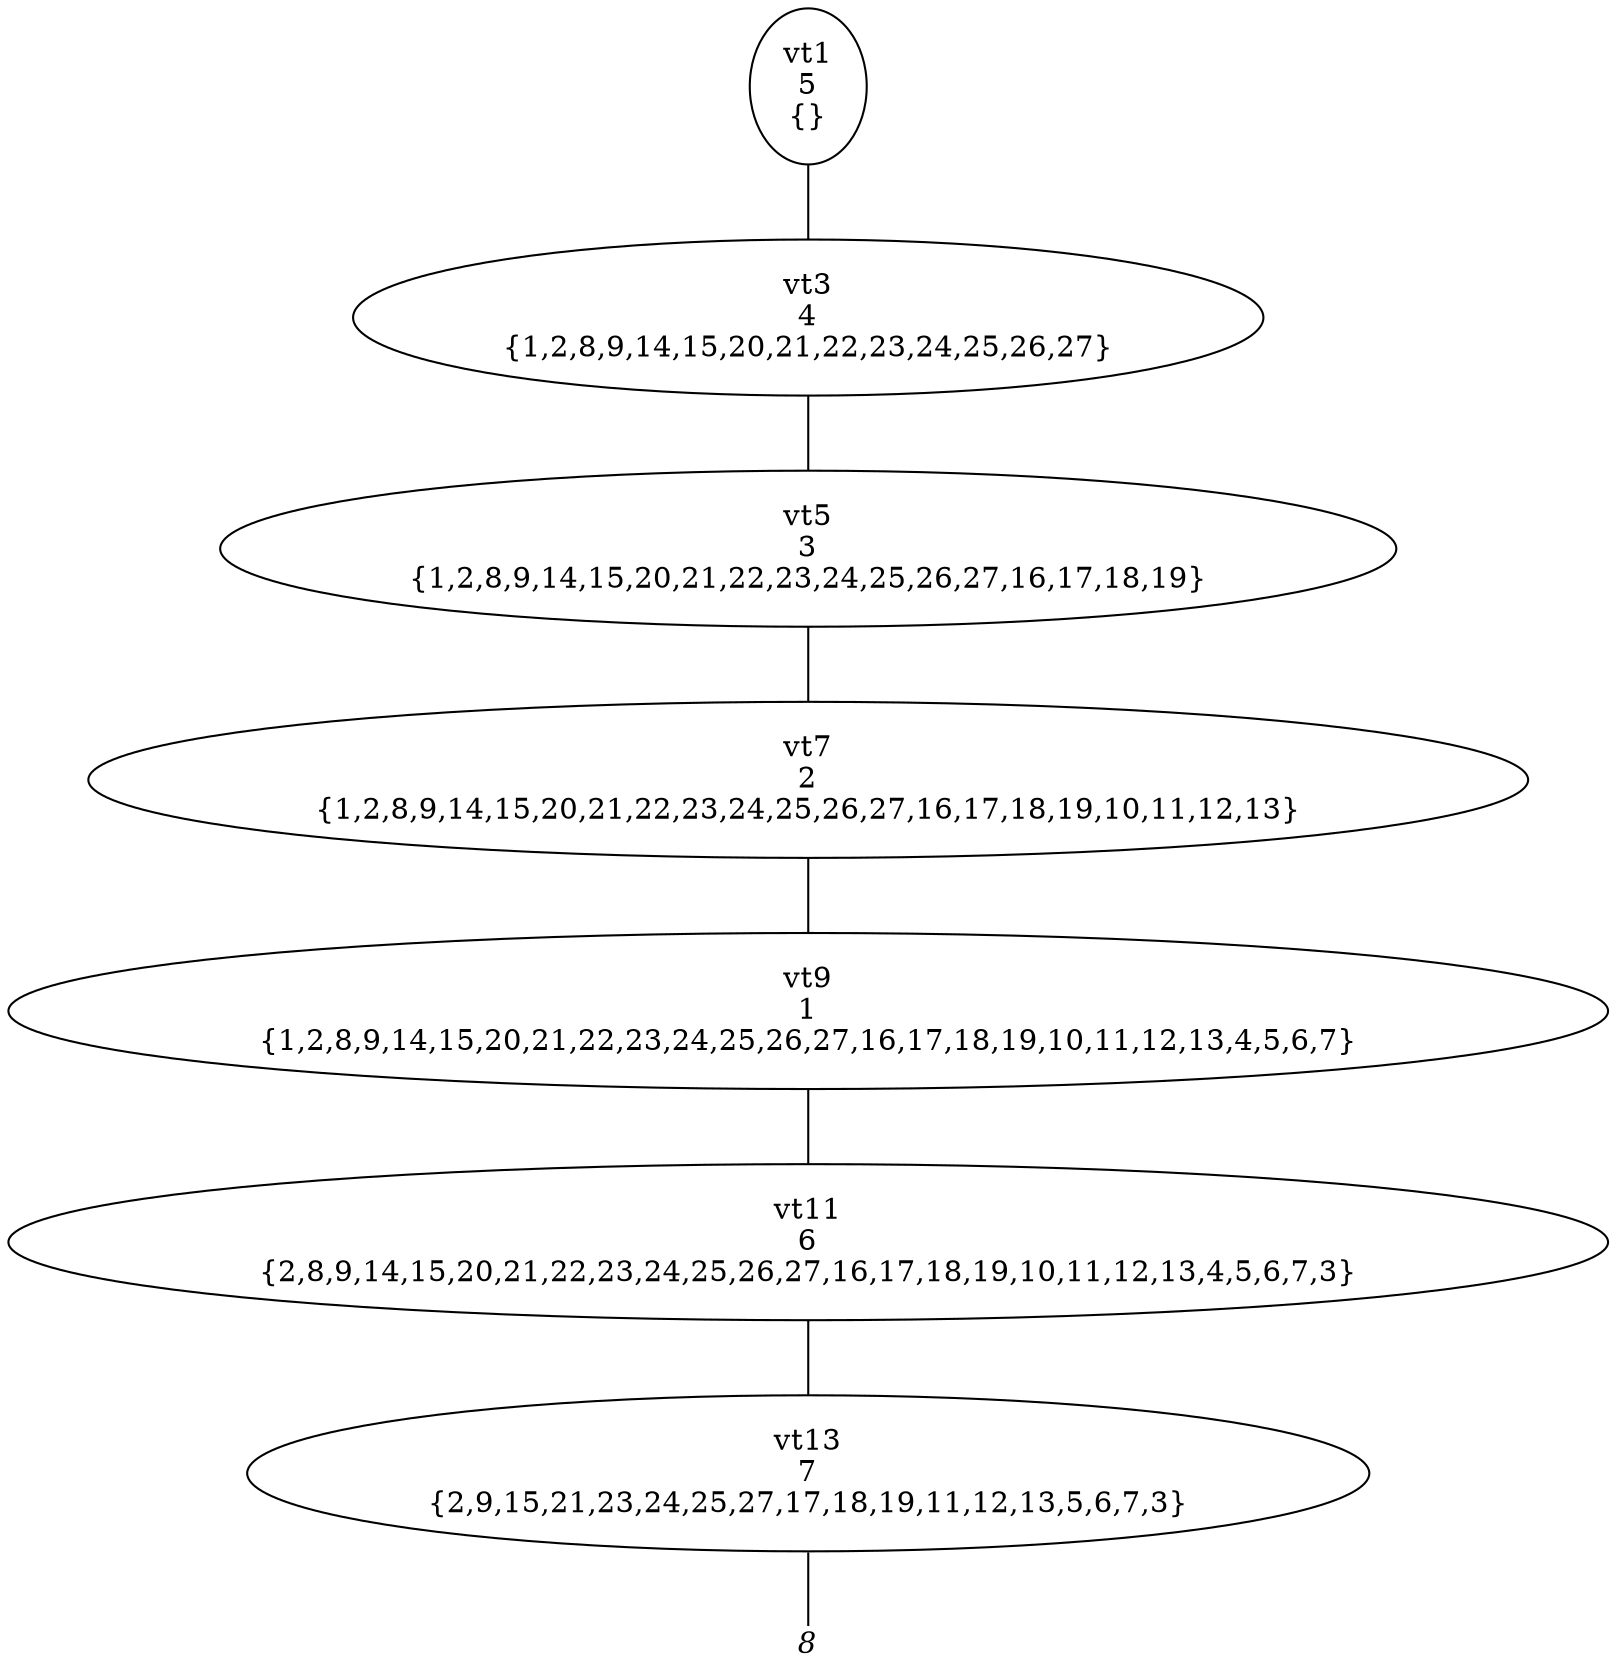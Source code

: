 
digraph vtree {

overlap=false

n1 [label="vt1
5
{}",shape="ellipse"]; 
n3 [label="vt3
4
{1,2,8,9,14,15,20,21,22,23,24,25,26,27}",shape="ellipse"]; 
n5 [label="vt5
3
{1,2,8,9,14,15,20,21,22,23,24,25,26,27,16,17,18,19}",shape="ellipse"]; 
n7 [label="vt7
2
{1,2,8,9,14,15,20,21,22,23,24,25,26,27,16,17,18,19,10,11,12,13}",shape="ellipse"]; 
n9 [label="vt9
1
{1,2,8,9,14,15,20,21,22,23,24,25,26,27,16,17,18,19,10,11,12,13,4,5,6,7}",shape="ellipse"]; 
n11 [label="vt11
6
{2,8,9,14,15,20,21,22,23,24,25,26,27,16,17,18,19,10,11,12,13,4,5,6,7,3}",shape="ellipse"]; 
n13 [label="vt13
7
{2,9,15,21,23,24,25,27,17,18,19,11,12,13,5,6,7,3}",shape="ellipse"]; 
n14 [label="8",fontname="Times-Italic",fontsize=14,shape=plaintext,fixedsize=true,width=.25,height=.25]; 
n1->n3 [arrowhead=none];
n3->n5 [arrowhead=none];
n5->n7 [arrowhead=none];
n7->n9 [arrowhead=none];
n9->n11 [arrowhead=none];
n11->n13 [arrowhead=none];
n13->n14 [arrowhead=none];


}